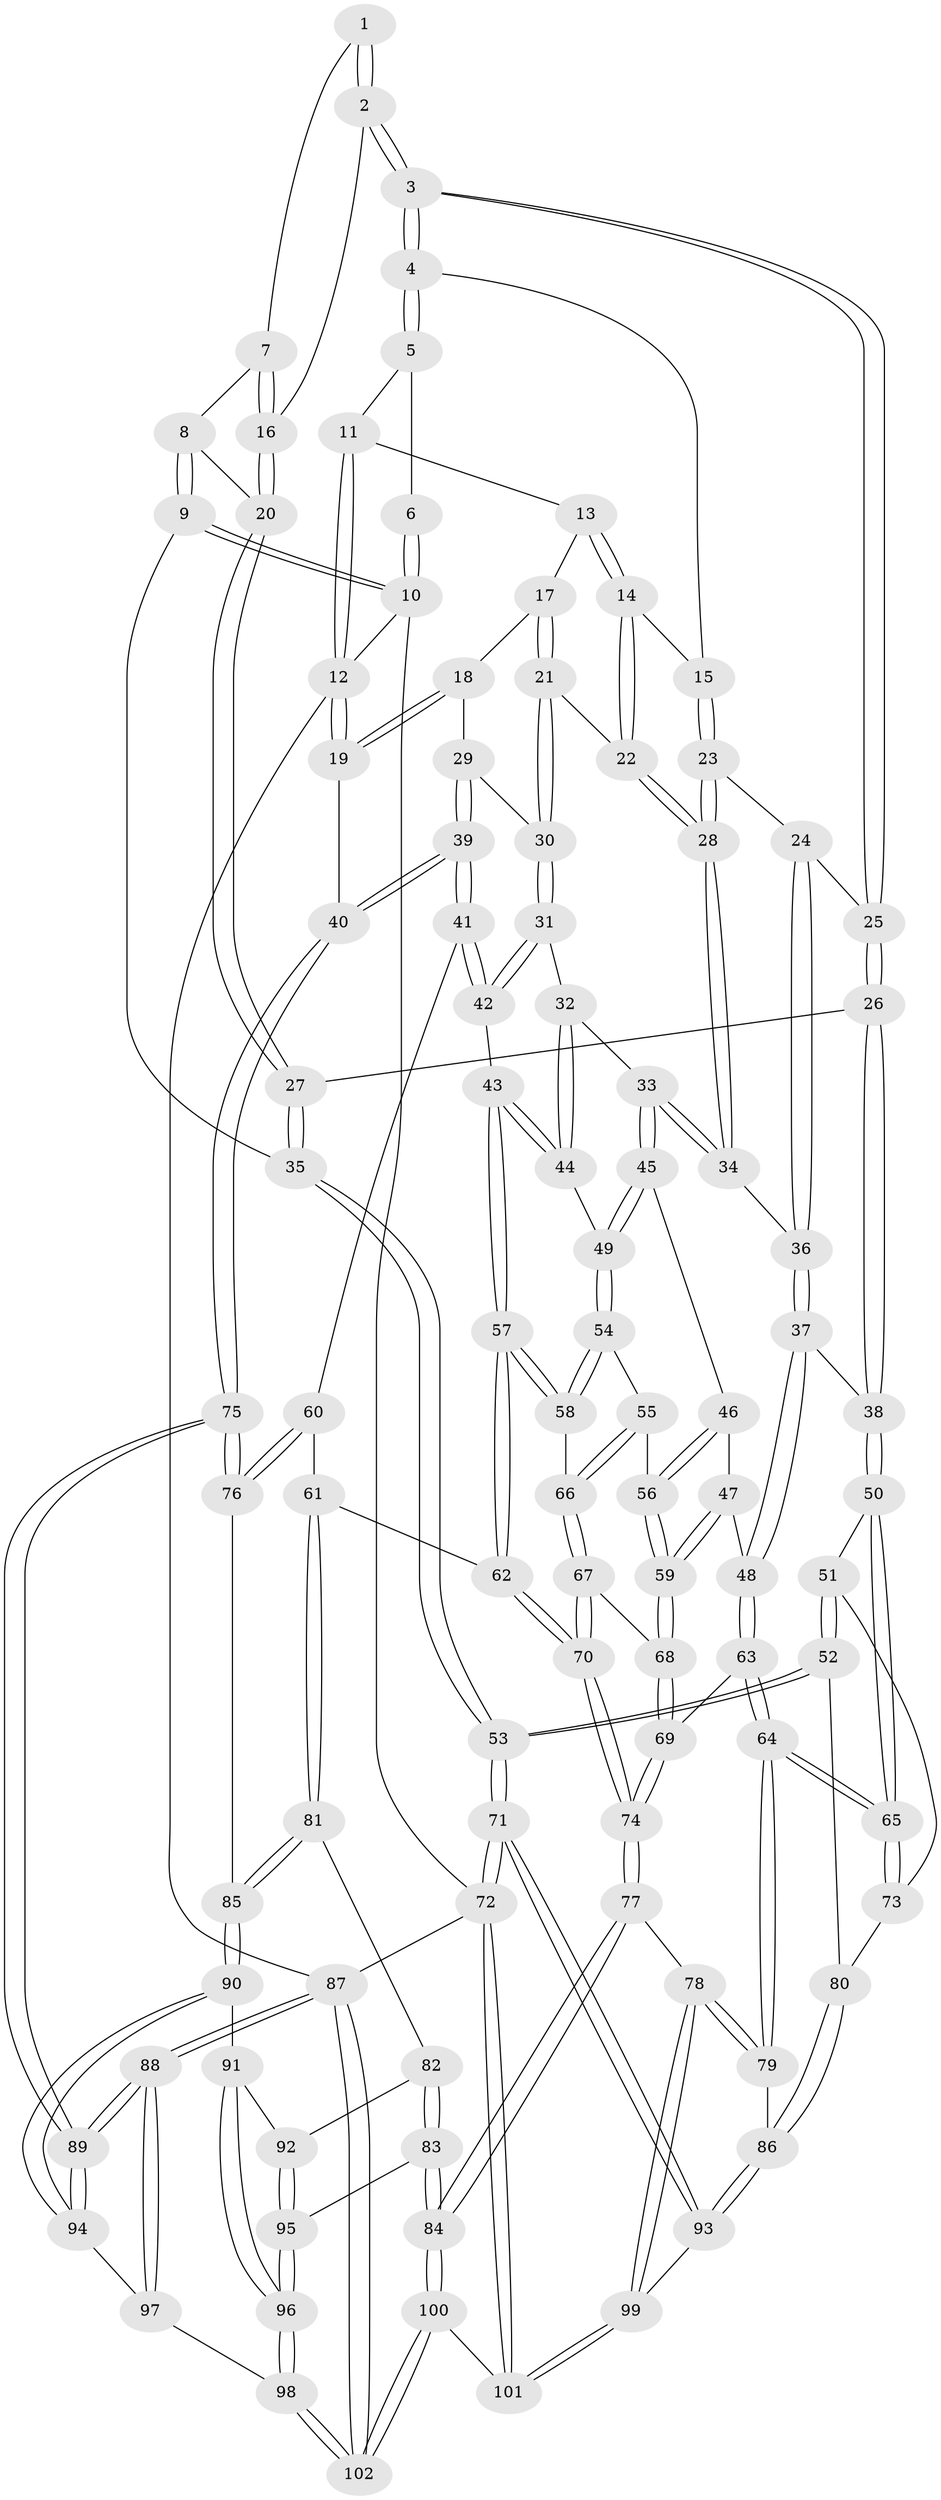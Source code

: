 // Generated by graph-tools (version 1.1) at 2025/27/03/15/25 16:27:56]
// undirected, 102 vertices, 252 edges
graph export_dot {
graph [start="1"]
  node [color=gray90,style=filled];
  1 [pos="+0.1269703017364295+0"];
  2 [pos="+0.18378293531315884+0.12803058848332738"];
  3 [pos="+0.20316230488628806+0.1335791868518275"];
  4 [pos="+0.3594556327106239+0"];
  5 [pos="+0.34764655967313174+0"];
  6 [pos="+0.05079629541860194+0"];
  7 [pos="+0.09650899119829394+0.10984356328265031"];
  8 [pos="+0.02062757044873812+0.08740835918467678"];
  9 [pos="+0+0"];
  10 [pos="+0+0"];
  11 [pos="+0.6837301284635157+0"];
  12 [pos="+1+0"];
  13 [pos="+0.6867004895640532+0.028998328217046947"];
  14 [pos="+0.47011648450750293+0.10084292470489457"];
  15 [pos="+0.4239374277040332+0.06620820018693035"];
  16 [pos="+0.1336175230796071+0.13347737180239874"];
  17 [pos="+0.7052135296352694+0.0645227621323834"];
  18 [pos="+0.7716938118590521+0.1467111631102273"];
  19 [pos="+1+0"];
  20 [pos="+0.05562168220740865+0.2419921425536229"];
  21 [pos="+0.5237889877109799+0.21489521260308694"];
  22 [pos="+0.5184937837859889+0.2147990337585146"];
  23 [pos="+0.34413058000634345+0.1766212673436788"];
  24 [pos="+0.2931871547656447+0.23279044118683948"];
  25 [pos="+0.229277745245787+0.19039170762645893"];
  26 [pos="+0.0525285647237538+0.33403139786514136"];
  27 [pos="+0.03208541082484076+0.3264431135917631"];
  28 [pos="+0.4900533637062557+0.26622069200192466"];
  29 [pos="+0.7788443810595949+0.21627269024945897"];
  30 [pos="+0.7085443000469156+0.26248163261366186"];
  31 [pos="+0.6799811833178301+0.33177074835897563"];
  32 [pos="+0.6246443525267199+0.37963445781320204"];
  33 [pos="+0.4818916947199867+0.36569494081335907"];
  34 [pos="+0.4595515043904727+0.33184588598994963"];
  35 [pos="+0+0.34597635166812357"];
  36 [pos="+0.3213662309535441+0.32495912442542146"];
  37 [pos="+0.23244716694598538+0.42803767023227973"];
  38 [pos="+0.18298463692695355+0.43794871551997977"];
  39 [pos="+1+0.42209307452851913"];
  40 [pos="+1+0.42367021162927515"];
  41 [pos="+0.8470945996401928+0.49389936065423834"];
  42 [pos="+0.7826228741551026+0.48451574571585254"];
  43 [pos="+0.7178011362966679+0.5024521744060474"];
  44 [pos="+0.6375472387953207+0.4671845705306125"];
  45 [pos="+0.48078815227357774+0.40573226081740343"];
  46 [pos="+0.47028932844214183+0.4398164824783584"];
  47 [pos="+0.3677188545423598+0.502267795037153"];
  48 [pos="+0.32749891536255604+0.5138936181263967"];
  49 [pos="+0.5983841497672724+0.49808115970840017"];
  50 [pos="+0.15315617562809358+0.5134791890420669"];
  51 [pos="+0.13865922149151574+0.5275486595689421"];
  52 [pos="+0+0.6367801070539979"];
  53 [pos="+0+0.6507498444041975"];
  54 [pos="+0.5959440505768193+0.503450243464741"];
  55 [pos="+0.5018213281670526+0.5382992905930145"];
  56 [pos="+0.4959154229771991+0.538438994378433"];
  57 [pos="+0.6674404996478362+0.6005136203396744"];
  58 [pos="+0.6091160829834453+0.5632628848749381"];
  59 [pos="+0.48211096183960667+0.5595620930345172"];
  60 [pos="+0.770631723747868+0.6359796537969412"];
  61 [pos="+0.6917324631225622+0.6599764410084776"];
  62 [pos="+0.6781572823312988+0.6538786768896566"];
  63 [pos="+0.3487051952324646+0.6137028619655583"];
  64 [pos="+0.28564190327526356+0.705846950169924"];
  65 [pos="+0.2793899736553119+0.7017621090380827"];
  66 [pos="+0.5756979419970165+0.5832428689106403"];
  67 [pos="+0.563230124991726+0.617448117472313"];
  68 [pos="+0.47539099077125635+0.5798794029484499"];
  69 [pos="+0.4501327798001523+0.6161859111529948"];
  70 [pos="+0.5810526191547332+0.698295537105008"];
  71 [pos="+0+1"];
  72 [pos="+0+1"];
  73 [pos="+0.13198688050453472+0.6792319081263896"];
  74 [pos="+0.5262963852555383+0.7581993065858802"];
  75 [pos="+1+0.6178829388937629"];
  76 [pos="+0.8930990605076419+0.7562474574316161"];
  77 [pos="+0.5132698455048864+0.8119116433444952"];
  78 [pos="+0.3619551115280009+0.8209310516733813"];
  79 [pos="+0.29029886299574115+0.7306321039620814"];
  80 [pos="+0.10716511077791542+0.6955049675146214"];
  81 [pos="+0.7201291135611523+0.7343041180802995"];
  82 [pos="+0.7131497184519541+0.7527099169233568"];
  83 [pos="+0.589738181976684+0.8454669224821271"];
  84 [pos="+0.5385652164010852+0.8404371070204412"];
  85 [pos="+0.8871591525724183+0.7630817100541943"];
  86 [pos="+0.12105577026937712+0.822815049290906"];
  87 [pos="+1+1"];
  88 [pos="+1+1"];
  89 [pos="+1+1"];
  90 [pos="+0.8756863417155738+0.7900158231599018"];
  91 [pos="+0.8465704577488592+0.8078281967343695"];
  92 [pos="+0.7537821213499118+0.8406443954917093"];
  93 [pos="+0.09783697600139442+0.8595047934676404"];
  94 [pos="+0.898182796338744+0.8917487111396567"];
  95 [pos="+0.7046155311715364+0.8956061508889825"];
  96 [pos="+0.7610357078885172+1"];
  97 [pos="+0.8743764138267939+0.9341632484903024"];
  98 [pos="+0.7633585753286447+1"];
  99 [pos="+0.2978802157414326+0.9436691294509885"];
  100 [pos="+0.524479788975546+1"];
  101 [pos="+0.3077335054246664+1"];
  102 [pos="+0.7356103328744843+1"];
  1 -- 2;
  1 -- 2;
  1 -- 7;
  2 -- 3;
  2 -- 3;
  2 -- 16;
  3 -- 4;
  3 -- 4;
  3 -- 25;
  3 -- 25;
  4 -- 5;
  4 -- 5;
  4 -- 15;
  5 -- 6;
  5 -- 11;
  6 -- 10;
  6 -- 10;
  7 -- 8;
  7 -- 16;
  7 -- 16;
  8 -- 9;
  8 -- 9;
  8 -- 20;
  9 -- 10;
  9 -- 10;
  9 -- 35;
  10 -- 12;
  10 -- 72;
  11 -- 12;
  11 -- 12;
  11 -- 13;
  12 -- 19;
  12 -- 19;
  12 -- 87;
  13 -- 14;
  13 -- 14;
  13 -- 17;
  14 -- 15;
  14 -- 22;
  14 -- 22;
  15 -- 23;
  15 -- 23;
  16 -- 20;
  16 -- 20;
  17 -- 18;
  17 -- 21;
  17 -- 21;
  18 -- 19;
  18 -- 19;
  18 -- 29;
  19 -- 40;
  20 -- 27;
  20 -- 27;
  21 -- 22;
  21 -- 30;
  21 -- 30;
  22 -- 28;
  22 -- 28;
  23 -- 24;
  23 -- 28;
  23 -- 28;
  24 -- 25;
  24 -- 36;
  24 -- 36;
  25 -- 26;
  25 -- 26;
  26 -- 27;
  26 -- 38;
  26 -- 38;
  27 -- 35;
  27 -- 35;
  28 -- 34;
  28 -- 34;
  29 -- 30;
  29 -- 39;
  29 -- 39;
  30 -- 31;
  30 -- 31;
  31 -- 32;
  31 -- 42;
  31 -- 42;
  32 -- 33;
  32 -- 44;
  32 -- 44;
  33 -- 34;
  33 -- 34;
  33 -- 45;
  33 -- 45;
  34 -- 36;
  35 -- 53;
  35 -- 53;
  36 -- 37;
  36 -- 37;
  37 -- 38;
  37 -- 48;
  37 -- 48;
  38 -- 50;
  38 -- 50;
  39 -- 40;
  39 -- 40;
  39 -- 41;
  39 -- 41;
  40 -- 75;
  40 -- 75;
  41 -- 42;
  41 -- 42;
  41 -- 60;
  42 -- 43;
  43 -- 44;
  43 -- 44;
  43 -- 57;
  43 -- 57;
  44 -- 49;
  45 -- 46;
  45 -- 49;
  45 -- 49;
  46 -- 47;
  46 -- 56;
  46 -- 56;
  47 -- 48;
  47 -- 59;
  47 -- 59;
  48 -- 63;
  48 -- 63;
  49 -- 54;
  49 -- 54;
  50 -- 51;
  50 -- 65;
  50 -- 65;
  51 -- 52;
  51 -- 52;
  51 -- 73;
  52 -- 53;
  52 -- 53;
  52 -- 80;
  53 -- 71;
  53 -- 71;
  54 -- 55;
  54 -- 58;
  54 -- 58;
  55 -- 56;
  55 -- 66;
  55 -- 66;
  56 -- 59;
  56 -- 59;
  57 -- 58;
  57 -- 58;
  57 -- 62;
  57 -- 62;
  58 -- 66;
  59 -- 68;
  59 -- 68;
  60 -- 61;
  60 -- 76;
  60 -- 76;
  61 -- 62;
  61 -- 81;
  61 -- 81;
  62 -- 70;
  62 -- 70;
  63 -- 64;
  63 -- 64;
  63 -- 69;
  64 -- 65;
  64 -- 65;
  64 -- 79;
  64 -- 79;
  65 -- 73;
  65 -- 73;
  66 -- 67;
  66 -- 67;
  67 -- 68;
  67 -- 70;
  67 -- 70;
  68 -- 69;
  68 -- 69;
  69 -- 74;
  69 -- 74;
  70 -- 74;
  70 -- 74;
  71 -- 72;
  71 -- 72;
  71 -- 93;
  71 -- 93;
  72 -- 101;
  72 -- 101;
  72 -- 87;
  73 -- 80;
  74 -- 77;
  74 -- 77;
  75 -- 76;
  75 -- 76;
  75 -- 89;
  75 -- 89;
  76 -- 85;
  77 -- 78;
  77 -- 84;
  77 -- 84;
  78 -- 79;
  78 -- 79;
  78 -- 99;
  78 -- 99;
  79 -- 86;
  80 -- 86;
  80 -- 86;
  81 -- 82;
  81 -- 85;
  81 -- 85;
  82 -- 83;
  82 -- 83;
  82 -- 92;
  83 -- 84;
  83 -- 84;
  83 -- 95;
  84 -- 100;
  84 -- 100;
  85 -- 90;
  85 -- 90;
  86 -- 93;
  86 -- 93;
  87 -- 88;
  87 -- 88;
  87 -- 102;
  87 -- 102;
  88 -- 89;
  88 -- 89;
  88 -- 97;
  88 -- 97;
  89 -- 94;
  89 -- 94;
  90 -- 91;
  90 -- 94;
  90 -- 94;
  91 -- 92;
  91 -- 96;
  91 -- 96;
  92 -- 95;
  92 -- 95;
  93 -- 99;
  94 -- 97;
  95 -- 96;
  95 -- 96;
  96 -- 98;
  96 -- 98;
  97 -- 98;
  98 -- 102;
  98 -- 102;
  99 -- 101;
  99 -- 101;
  100 -- 101;
  100 -- 102;
  100 -- 102;
}
